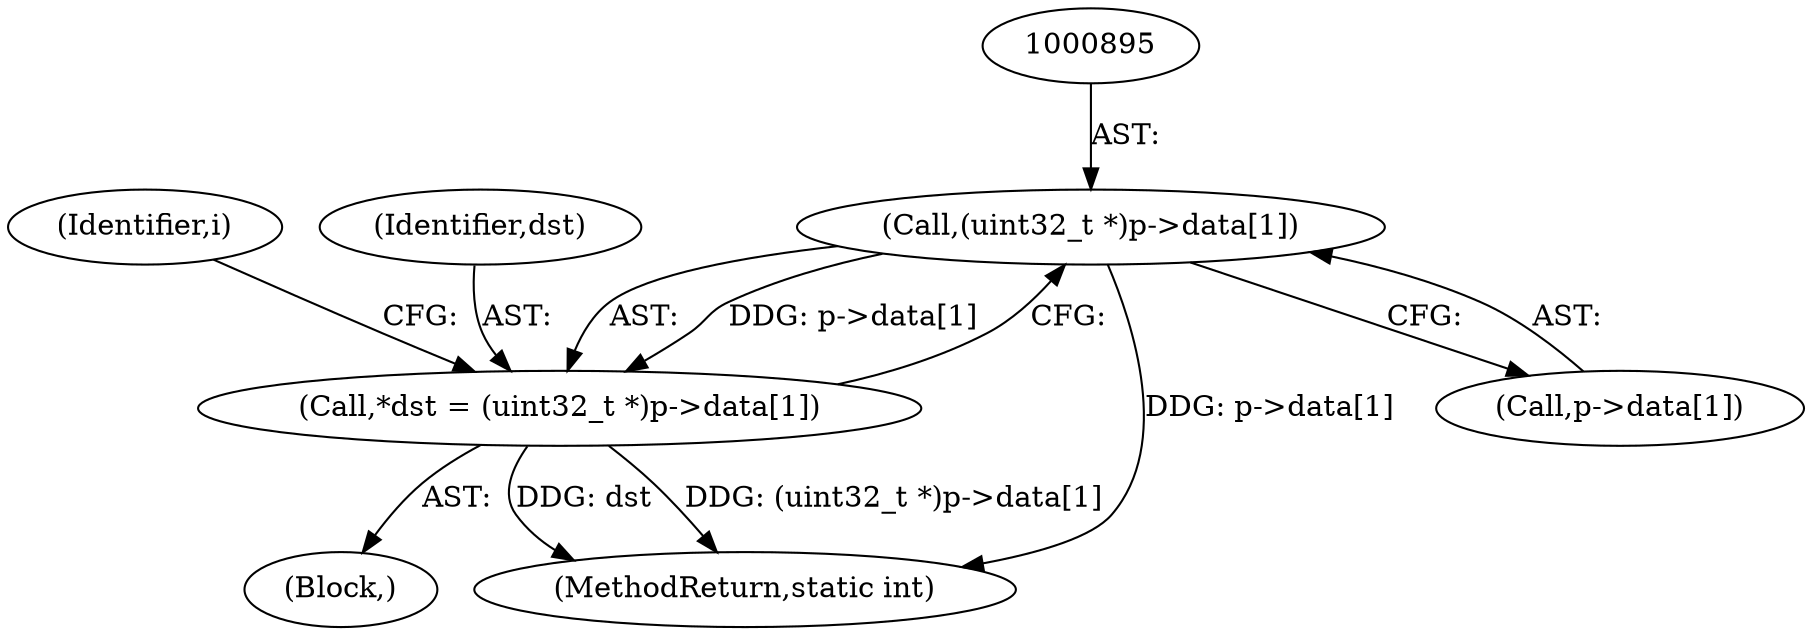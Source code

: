 digraph "0_FFmpeg_441026fcb13ac23aa10edc312bdacb6445a0ad06@array" {
"1000894" [label="(Call,(uint32_t *)p->data[1])"];
"1000892" [label="(Call,*dst = (uint32_t *)p->data[1])"];
"1000894" [label="(Call,(uint32_t *)p->data[1])"];
"1000890" [label="(Block,)"];
"1000906" [label="(Identifier,i)"];
"1000893" [label="(Identifier,dst)"];
"1000892" [label="(Call,*dst = (uint32_t *)p->data[1])"];
"1001001" [label="(MethodReturn,static int)"];
"1000896" [label="(Call,p->data[1])"];
"1000894" -> "1000892"  [label="AST: "];
"1000894" -> "1000896"  [label="CFG: "];
"1000895" -> "1000894"  [label="AST: "];
"1000896" -> "1000894"  [label="AST: "];
"1000892" -> "1000894"  [label="CFG: "];
"1000894" -> "1001001"  [label="DDG: p->data[1]"];
"1000894" -> "1000892"  [label="DDG: p->data[1]"];
"1000892" -> "1000890"  [label="AST: "];
"1000893" -> "1000892"  [label="AST: "];
"1000906" -> "1000892"  [label="CFG: "];
"1000892" -> "1001001"  [label="DDG: dst"];
"1000892" -> "1001001"  [label="DDG: (uint32_t *)p->data[1]"];
}
